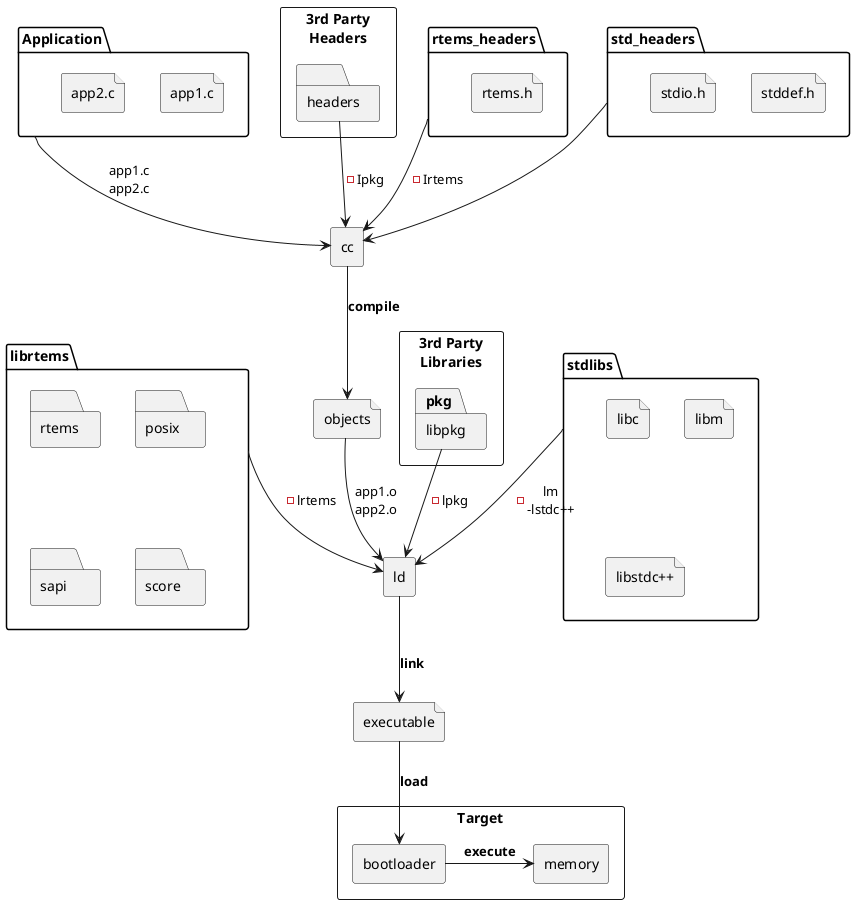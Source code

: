 '
' Executable Application
'
' Copyright (c) 2018 Chris Johns <chrisj@rtems.org>
' All rights reserved.
'
@startuml

 folder Application {
  file app1.c
  file app2.c
 }

 rectangle "3rd Party\nHeaders" as 3rd_party_headers {
  folder headers as pkg_headers
 }

 folder rtems_headers {
  file rtems.h
 }

 folder std_headers {
  file stddef.h
  file stdio.h
 }

 agent cc
 file  objects

 Application   --> cc : app1.c\napp2.c
 pkg_headers   --> cc : -Ipkg
 rtems_headers --> cc : -Irtems
 std_headers   --> cc
 cc            --> objects: **compile**

 rectangle "3rd Party\nLibraries" as 3rd_party {
  package libpkg as pkg
 }

 folder librtems {
  folder rtems
  folder posix
  folder sapi
  folder score
 }

 folder stdlibs {
  file libc
  file libm
  file "libstdc++"
 }

 agent ld

 objects  --> ld : app1.o\napp2.o
 pkg      --> ld : -lpkg
 librtems --> ld : -lrtems
 stdlibs  --> ld : "-lm\n-lstdc++"

 file executable

 ld --> executable: **link**

 rectangle Target {
   agent bootloader
   agent memory
 }

 executable --> bootloader: **load**
 bootloader -right-> memory: **execute**

@enduml
